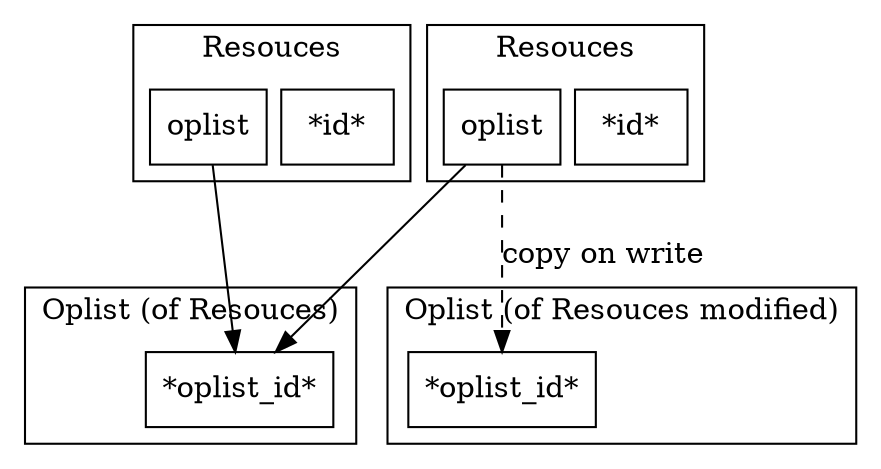 #dot
strict digraph g {
	node [ shape = box ];
	nodesep = 0.1;
	ranksep = 1;

	subgraph cluster_oplist_1 {
		label = "Oplist (of Resouces)";
		node_a_oplist_oplist_id_1           [ label = "*oplist_id*" ];
	}

	subgraph cluster_oplist_2 {
		label = "Oplist (of Resouces modified)";
		node_a_oplist_oplist_id_2           [ label = "*oplist_id*" ];
	}

	subgraph cluster_oplist_res_1 {
		label = "Resouces";
		node_a_res_resid_1               [ label = "*id*" ];
		node_a_res_oplist_1              [ label = "oplist" ];
	}

	subgraph cluster_oplist_res_2 {
		label = "Resouces";
		node_a_res_resid_2               [ label = "*id*" ];
		node_a_res_oplist_2              [ label = "oplist" ];
	}

	node_a_res_oplist_1 -> node_a_oplist_oplist_id_1;

	node_a_res_oplist_2 -> node_a_oplist_oplist_id_1;
	
	node_a_res_oplist_2 -> node_a_oplist_oplist_id_2 [ style = "dashed", label="copy on write"];

}
